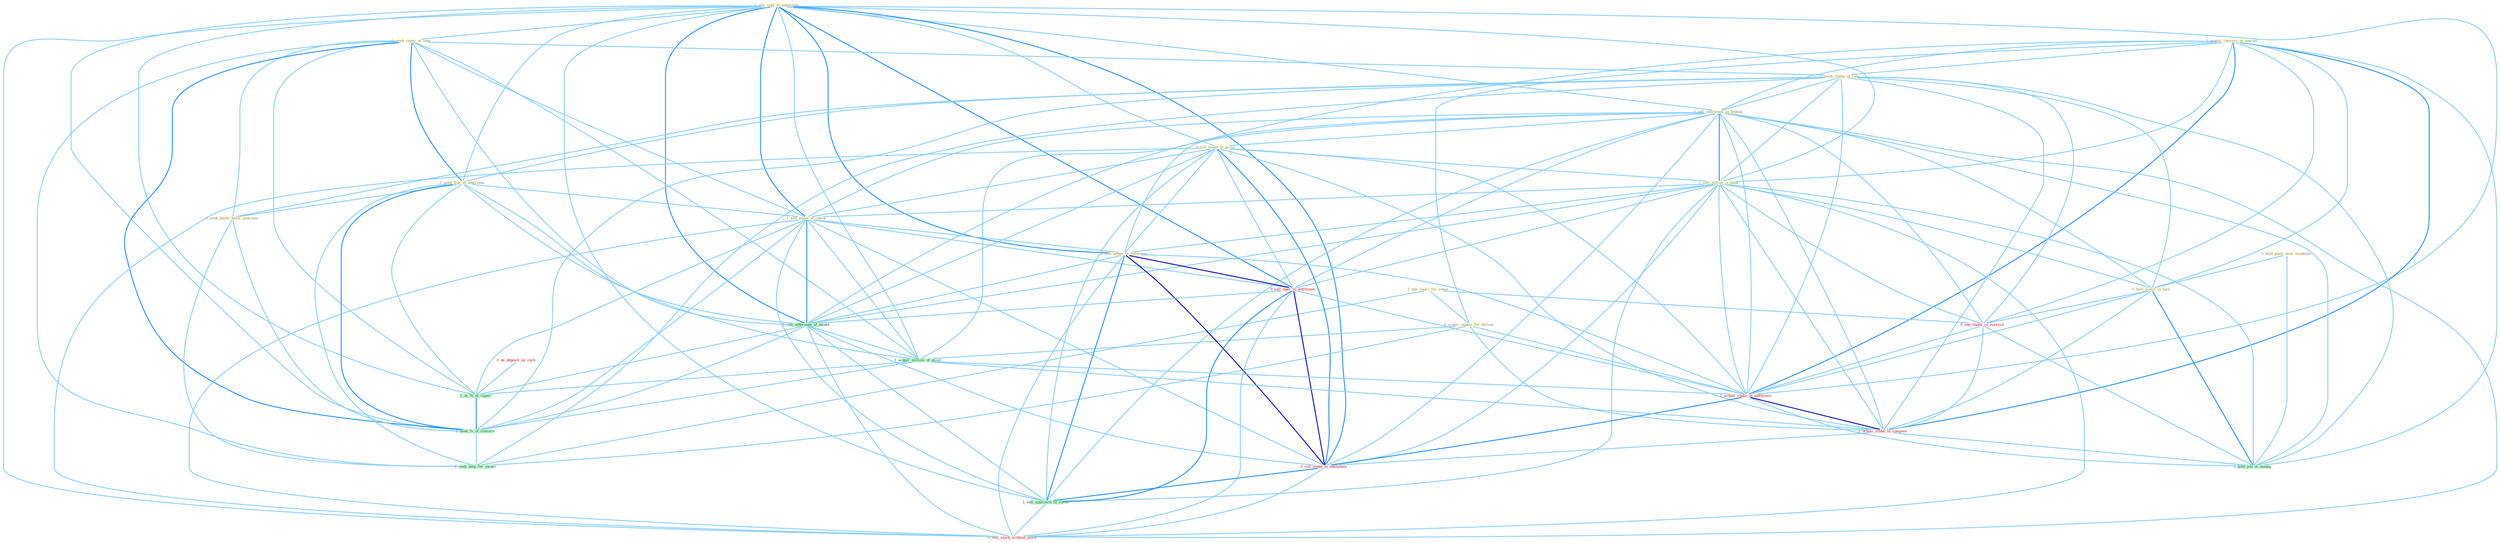 Graph G{ 
    node
    [shape=polygon,style=filled,width=.5,height=.06,color="#BDFCC9",fixedsize=true,fontsize=4,
    fontcolor="#2f4f4f"];
    {node
    [color="#ffffe0", fontcolor="#8b7d6b"] "1_sell_copi_of_entitynam " "1_seek_repay_of_loan " "1_acquir_interest_in_market " "1_seek_chang_in_rule " "0_sell_entitynam_in_bodega " "1_see_sourc_for_some " "1_seek_fine_of_othernum " "0_sell_stake_at_price " "0_hold_posit_over_weekend " "1_sell_billion_in_bond " "0_hold_coalit_in_face " "0_acquir_maker_for_billion " "1_sell_some_of_check " "0_seek_buyer_befor_yearnum " "0_sell_adhes_to_entitynam "}
{node [color="#fff0f5", fontcolor="#b22222"] "0_sell_oper_to_entitynam " "0_see_vaniti_in_everyon " "0_us_deposit_as_cach " "1_acquir_stake_in_entitynam " "1_acquir_stake_in_compani " "0_sell_stake_to_entitynam " "0_sell_stock_without_hitch "}
edge [color="#B0E2FF"];

	"1_sell_copi_of_entitynam " -- "1_seek_repay_of_loan " [w="1", color="#87cefa" ];
	"1_sell_copi_of_entitynam " -- "0_sell_entitynam_in_bodega " [w="1", color="#87cefa" ];
	"1_sell_copi_of_entitynam " -- "1_seek_fine_of_othernum " [w="1", color="#87cefa" ];
	"1_sell_copi_of_entitynam " -- "0_sell_stake_at_price " [w="1", color="#87cefa" ];
	"1_sell_copi_of_entitynam " -- "1_sell_billion_in_bond " [w="1", color="#87cefa" ];
	"1_sell_copi_of_entitynam " -- "1_sell_some_of_check " [w="2", color="#1e90ff" , len=0.8];
	"1_sell_copi_of_entitynam " -- "0_sell_adhes_to_entitynam " [w="2", color="#1e90ff" , len=0.8];
	"1_sell_copi_of_entitynam " -- "0_sell_oper_to_entitynam " [w="2", color="#1e90ff" , len=0.8];
	"1_sell_copi_of_entitynam " -- "1_sell_othernum_of_model " [w="2", color="#1e90ff" , len=0.8];
	"1_sell_copi_of_entitynam " -- "1_acquir_million_of_asset " [w="1", color="#87cefa" ];
	"1_sell_copi_of_entitynam " -- "1_acquir_stake_in_entitynam " [w="1", color="#87cefa" ];
	"1_sell_copi_of_entitynam " -- "0_sell_stake_to_entitynam " [w="2", color="#1e90ff" , len=0.8];
	"1_sell_copi_of_entitynam " -- "1_us_%_of_capac " [w="1", color="#87cefa" ];
	"1_sell_copi_of_entitynam " -- "1_sell_approach_to_client " [w="1", color="#87cefa" ];
	"1_sell_copi_of_entitynam " -- "0_sell_stock_without_hitch " [w="1", color="#87cefa" ];
	"1_sell_copi_of_entitynam " -- "1_seek_%_of_concern " [w="1", color="#87cefa" ];
	"1_seek_repay_of_loan " -- "1_seek_chang_in_rule " [w="1", color="#87cefa" ];
	"1_seek_repay_of_loan " -- "1_seek_fine_of_othernum " [w="2", color="#1e90ff" , len=0.8];
	"1_seek_repay_of_loan " -- "1_sell_some_of_check " [w="1", color="#87cefa" ];
	"1_seek_repay_of_loan " -- "0_seek_buyer_befor_yearnum " [w="1", color="#87cefa" ];
	"1_seek_repay_of_loan " -- "1_sell_othernum_of_model " [w="1", color="#87cefa" ];
	"1_seek_repay_of_loan " -- "1_acquir_million_of_asset " [w="1", color="#87cefa" ];
	"1_seek_repay_of_loan " -- "1_us_%_of_capac " [w="1", color="#87cefa" ];
	"1_seek_repay_of_loan " -- "1_seek_%_of_concern " [w="2", color="#1e90ff" , len=0.8];
	"1_seek_repay_of_loan " -- "1_seek_help_for_owner " [w="1", color="#87cefa" ];
	"1_acquir_interest_in_market " -- "1_seek_chang_in_rule " [w="1", color="#87cefa" ];
	"1_acquir_interest_in_market " -- "0_sell_entitynam_in_bodega " [w="1", color="#87cefa" ];
	"1_acquir_interest_in_market " -- "1_sell_billion_in_bond " [w="1", color="#87cefa" ];
	"1_acquir_interest_in_market " -- "0_hold_coalit_in_face " [w="1", color="#87cefa" ];
	"1_acquir_interest_in_market " -- "0_acquir_maker_for_billion " [w="1", color="#87cefa" ];
	"1_acquir_interest_in_market " -- "0_see_vaniti_in_everyon " [w="1", color="#87cefa" ];
	"1_acquir_interest_in_market " -- "1_acquir_million_of_asset " [w="1", color="#87cefa" ];
	"1_acquir_interest_in_market " -- "1_acquir_stake_in_entitynam " [w="2", color="#1e90ff" , len=0.8];
	"1_acquir_interest_in_market " -- "1_acquir_stake_in_compani " [w="2", color="#1e90ff" , len=0.8];
	"1_acquir_interest_in_market " -- "1_hold_job_in_manag " [w="1", color="#87cefa" ];
	"1_seek_chang_in_rule " -- "0_sell_entitynam_in_bodega " [w="1", color="#87cefa" ];
	"1_seek_chang_in_rule " -- "1_seek_fine_of_othernum " [w="1", color="#87cefa" ];
	"1_seek_chang_in_rule " -- "1_sell_billion_in_bond " [w="1", color="#87cefa" ];
	"1_seek_chang_in_rule " -- "0_hold_coalit_in_face " [w="1", color="#87cefa" ];
	"1_seek_chang_in_rule " -- "0_seek_buyer_befor_yearnum " [w="1", color="#87cefa" ];
	"1_seek_chang_in_rule " -- "0_see_vaniti_in_everyon " [w="1", color="#87cefa" ];
	"1_seek_chang_in_rule " -- "1_acquir_stake_in_entitynam " [w="1", color="#87cefa" ];
	"1_seek_chang_in_rule " -- "1_acquir_stake_in_compani " [w="1", color="#87cefa" ];
	"1_seek_chang_in_rule " -- "1_hold_job_in_manag " [w="1", color="#87cefa" ];
	"1_seek_chang_in_rule " -- "1_seek_%_of_concern " [w="1", color="#87cefa" ];
	"1_seek_chang_in_rule " -- "1_seek_help_for_owner " [w="1", color="#87cefa" ];
	"0_sell_entitynam_in_bodega " -- "0_sell_stake_at_price " [w="1", color="#87cefa" ];
	"0_sell_entitynam_in_bodega " -- "1_sell_billion_in_bond " [w="2", color="#1e90ff" , len=0.8];
	"0_sell_entitynam_in_bodega " -- "0_hold_coalit_in_face " [w="1", color="#87cefa" ];
	"0_sell_entitynam_in_bodega " -- "1_sell_some_of_check " [w="1", color="#87cefa" ];
	"0_sell_entitynam_in_bodega " -- "0_sell_adhes_to_entitynam " [w="1", color="#87cefa" ];
	"0_sell_entitynam_in_bodega " -- "0_sell_oper_to_entitynam " [w="1", color="#87cefa" ];
	"0_sell_entitynam_in_bodega " -- "1_sell_othernum_of_model " [w="1", color="#87cefa" ];
	"0_sell_entitynam_in_bodega " -- "0_see_vaniti_in_everyon " [w="1", color="#87cefa" ];
	"0_sell_entitynam_in_bodega " -- "1_acquir_stake_in_entitynam " [w="1", color="#87cefa" ];
	"0_sell_entitynam_in_bodega " -- "1_acquir_stake_in_compani " [w="1", color="#87cefa" ];
	"0_sell_entitynam_in_bodega " -- "0_sell_stake_to_entitynam " [w="1", color="#87cefa" ];
	"0_sell_entitynam_in_bodega " -- "1_sell_approach_to_client " [w="1", color="#87cefa" ];
	"0_sell_entitynam_in_bodega " -- "1_hold_job_in_manag " [w="1", color="#87cefa" ];
	"0_sell_entitynam_in_bodega " -- "0_sell_stock_without_hitch " [w="1", color="#87cefa" ];
	"1_see_sourc_for_some " -- "0_acquir_maker_for_billion " [w="1", color="#87cefa" ];
	"1_see_sourc_for_some " -- "0_see_vaniti_in_everyon " [w="1", color="#87cefa" ];
	"1_see_sourc_for_some " -- "1_seek_help_for_owner " [w="1", color="#87cefa" ];
	"1_seek_fine_of_othernum " -- "1_sell_some_of_check " [w="1", color="#87cefa" ];
	"1_seek_fine_of_othernum " -- "0_seek_buyer_befor_yearnum " [w="1", color="#87cefa" ];
	"1_seek_fine_of_othernum " -- "1_sell_othernum_of_model " [w="1", color="#87cefa" ];
	"1_seek_fine_of_othernum " -- "1_acquir_million_of_asset " [w="1", color="#87cefa" ];
	"1_seek_fine_of_othernum " -- "1_us_%_of_capac " [w="1", color="#87cefa" ];
	"1_seek_fine_of_othernum " -- "1_seek_%_of_concern " [w="2", color="#1e90ff" , len=0.8];
	"1_seek_fine_of_othernum " -- "1_seek_help_for_owner " [w="1", color="#87cefa" ];
	"0_sell_stake_at_price " -- "1_sell_billion_in_bond " [w="1", color="#87cefa" ];
	"0_sell_stake_at_price " -- "1_sell_some_of_check " [w="1", color="#87cefa" ];
	"0_sell_stake_at_price " -- "0_sell_adhes_to_entitynam " [w="1", color="#87cefa" ];
	"0_sell_stake_at_price " -- "0_sell_oper_to_entitynam " [w="1", color="#87cefa" ];
	"0_sell_stake_at_price " -- "1_sell_othernum_of_model " [w="1", color="#87cefa" ];
	"0_sell_stake_at_price " -- "1_acquir_stake_in_entitynam " [w="1", color="#87cefa" ];
	"0_sell_stake_at_price " -- "1_acquir_stake_in_compani " [w="1", color="#87cefa" ];
	"0_sell_stake_at_price " -- "0_sell_stake_to_entitynam " [w="2", color="#1e90ff" , len=0.8];
	"0_sell_stake_at_price " -- "1_sell_approach_to_client " [w="1", color="#87cefa" ];
	"0_sell_stake_at_price " -- "0_sell_stock_without_hitch " [w="1", color="#87cefa" ];
	"0_hold_posit_over_weekend " -- "0_hold_coalit_in_face " [w="1", color="#87cefa" ];
	"0_hold_posit_over_weekend " -- "1_hold_job_in_manag " [w="1", color="#87cefa" ];
	"1_sell_billion_in_bond " -- "0_hold_coalit_in_face " [w="1", color="#87cefa" ];
	"1_sell_billion_in_bond " -- "1_sell_some_of_check " [w="1", color="#87cefa" ];
	"1_sell_billion_in_bond " -- "0_sell_adhes_to_entitynam " [w="1", color="#87cefa" ];
	"1_sell_billion_in_bond " -- "0_sell_oper_to_entitynam " [w="1", color="#87cefa" ];
	"1_sell_billion_in_bond " -- "1_sell_othernum_of_model " [w="1", color="#87cefa" ];
	"1_sell_billion_in_bond " -- "0_see_vaniti_in_everyon " [w="1", color="#87cefa" ];
	"1_sell_billion_in_bond " -- "1_acquir_stake_in_entitynam " [w="1", color="#87cefa" ];
	"1_sell_billion_in_bond " -- "1_acquir_stake_in_compani " [w="1", color="#87cefa" ];
	"1_sell_billion_in_bond " -- "0_sell_stake_to_entitynam " [w="1", color="#87cefa" ];
	"1_sell_billion_in_bond " -- "1_sell_approach_to_client " [w="1", color="#87cefa" ];
	"1_sell_billion_in_bond " -- "1_hold_job_in_manag " [w="1", color="#87cefa" ];
	"1_sell_billion_in_bond " -- "0_sell_stock_without_hitch " [w="1", color="#87cefa" ];
	"0_hold_coalit_in_face " -- "0_see_vaniti_in_everyon " [w="1", color="#87cefa" ];
	"0_hold_coalit_in_face " -- "1_acquir_stake_in_entitynam " [w="1", color="#87cefa" ];
	"0_hold_coalit_in_face " -- "1_acquir_stake_in_compani " [w="1", color="#87cefa" ];
	"0_hold_coalit_in_face " -- "1_hold_job_in_manag " [w="2", color="#1e90ff" , len=0.8];
	"0_acquir_maker_for_billion " -- "1_acquir_million_of_asset " [w="1", color="#87cefa" ];
	"0_acquir_maker_for_billion " -- "1_acquir_stake_in_entitynam " [w="1", color="#87cefa" ];
	"0_acquir_maker_for_billion " -- "1_acquir_stake_in_compani " [w="1", color="#87cefa" ];
	"0_acquir_maker_for_billion " -- "1_seek_help_for_owner " [w="1", color="#87cefa" ];
	"1_sell_some_of_check " -- "0_sell_adhes_to_entitynam " [w="1", color="#87cefa" ];
	"1_sell_some_of_check " -- "0_sell_oper_to_entitynam " [w="1", color="#87cefa" ];
	"1_sell_some_of_check " -- "1_sell_othernum_of_model " [w="2", color="#1e90ff" , len=0.8];
	"1_sell_some_of_check " -- "1_acquir_million_of_asset " [w="1", color="#87cefa" ];
	"1_sell_some_of_check " -- "0_sell_stake_to_entitynam " [w="1", color="#87cefa" ];
	"1_sell_some_of_check " -- "1_us_%_of_capac " [w="1", color="#87cefa" ];
	"1_sell_some_of_check " -- "1_sell_approach_to_client " [w="1", color="#87cefa" ];
	"1_sell_some_of_check " -- "0_sell_stock_without_hitch " [w="1", color="#87cefa" ];
	"1_sell_some_of_check " -- "1_seek_%_of_concern " [w="1", color="#87cefa" ];
	"0_seek_buyer_befor_yearnum " -- "1_seek_%_of_concern " [w="1", color="#87cefa" ];
	"0_seek_buyer_befor_yearnum " -- "1_seek_help_for_owner " [w="1", color="#87cefa" ];
	"0_sell_adhes_to_entitynam " -- "0_sell_oper_to_entitynam " [w="3", color="#0000cd" , len=0.6];
	"0_sell_adhes_to_entitynam " -- "1_sell_othernum_of_model " [w="1", color="#87cefa" ];
	"0_sell_adhes_to_entitynam " -- "1_acquir_stake_in_entitynam " [w="1", color="#87cefa" ];
	"0_sell_adhes_to_entitynam " -- "0_sell_stake_to_entitynam " [w="3", color="#0000cd" , len=0.6];
	"0_sell_adhes_to_entitynam " -- "1_sell_approach_to_client " [w="2", color="#1e90ff" , len=0.8];
	"0_sell_adhes_to_entitynam " -- "0_sell_stock_without_hitch " [w="1", color="#87cefa" ];
	"0_sell_oper_to_entitynam " -- "1_sell_othernum_of_model " [w="1", color="#87cefa" ];
	"0_sell_oper_to_entitynam " -- "1_acquir_stake_in_entitynam " [w="1", color="#87cefa" ];
	"0_sell_oper_to_entitynam " -- "0_sell_stake_to_entitynam " [w="3", color="#0000cd" , len=0.6];
	"0_sell_oper_to_entitynam " -- "1_sell_approach_to_client " [w="2", color="#1e90ff" , len=0.8];
	"0_sell_oper_to_entitynam " -- "0_sell_stock_without_hitch " [w="1", color="#87cefa" ];
	"1_sell_othernum_of_model " -- "1_acquir_million_of_asset " [w="1", color="#87cefa" ];
	"1_sell_othernum_of_model " -- "0_sell_stake_to_entitynam " [w="1", color="#87cefa" ];
	"1_sell_othernum_of_model " -- "1_us_%_of_capac " [w="1", color="#87cefa" ];
	"1_sell_othernum_of_model " -- "1_sell_approach_to_client " [w="1", color="#87cefa" ];
	"1_sell_othernum_of_model " -- "0_sell_stock_without_hitch " [w="1", color="#87cefa" ];
	"1_sell_othernum_of_model " -- "1_seek_%_of_concern " [w="1", color="#87cefa" ];
	"0_see_vaniti_in_everyon " -- "1_acquir_stake_in_entitynam " [w="1", color="#87cefa" ];
	"0_see_vaniti_in_everyon " -- "1_acquir_stake_in_compani " [w="1", color="#87cefa" ];
	"0_see_vaniti_in_everyon " -- "1_hold_job_in_manag " [w="1", color="#87cefa" ];
	"1_acquir_million_of_asset " -- "1_acquir_stake_in_entitynam " [w="1", color="#87cefa" ];
	"1_acquir_million_of_asset " -- "1_acquir_stake_in_compani " [w="1", color="#87cefa" ];
	"1_acquir_million_of_asset " -- "1_us_%_of_capac " [w="1", color="#87cefa" ];
	"1_acquir_million_of_asset " -- "1_seek_%_of_concern " [w="1", color="#87cefa" ];
	"0_us_deposit_as_cach " -- "1_us_%_of_capac " [w="1", color="#87cefa" ];
	"1_acquir_stake_in_entitynam " -- "1_acquir_stake_in_compani " [w="3", color="#0000cd" , len=0.6];
	"1_acquir_stake_in_entitynam " -- "0_sell_stake_to_entitynam " [w="2", color="#1e90ff" , len=0.8];
	"1_acquir_stake_in_entitynam " -- "1_hold_job_in_manag " [w="1", color="#87cefa" ];
	"1_acquir_stake_in_compani " -- "0_sell_stake_to_entitynam " [w="1", color="#87cefa" ];
	"1_acquir_stake_in_compani " -- "1_hold_job_in_manag " [w="1", color="#87cefa" ];
	"0_sell_stake_to_entitynam " -- "1_sell_approach_to_client " [w="2", color="#1e90ff" , len=0.8];
	"0_sell_stake_to_entitynam " -- "0_sell_stock_without_hitch " [w="1", color="#87cefa" ];
	"1_us_%_of_capac " -- "1_seek_%_of_concern " [w="2", color="#1e90ff" , len=0.8];
	"1_sell_approach_to_client " -- "0_sell_stock_without_hitch " [w="1", color="#87cefa" ];
	"1_seek_%_of_concern " -- "1_seek_help_for_owner " [w="1", color="#87cefa" ];
}